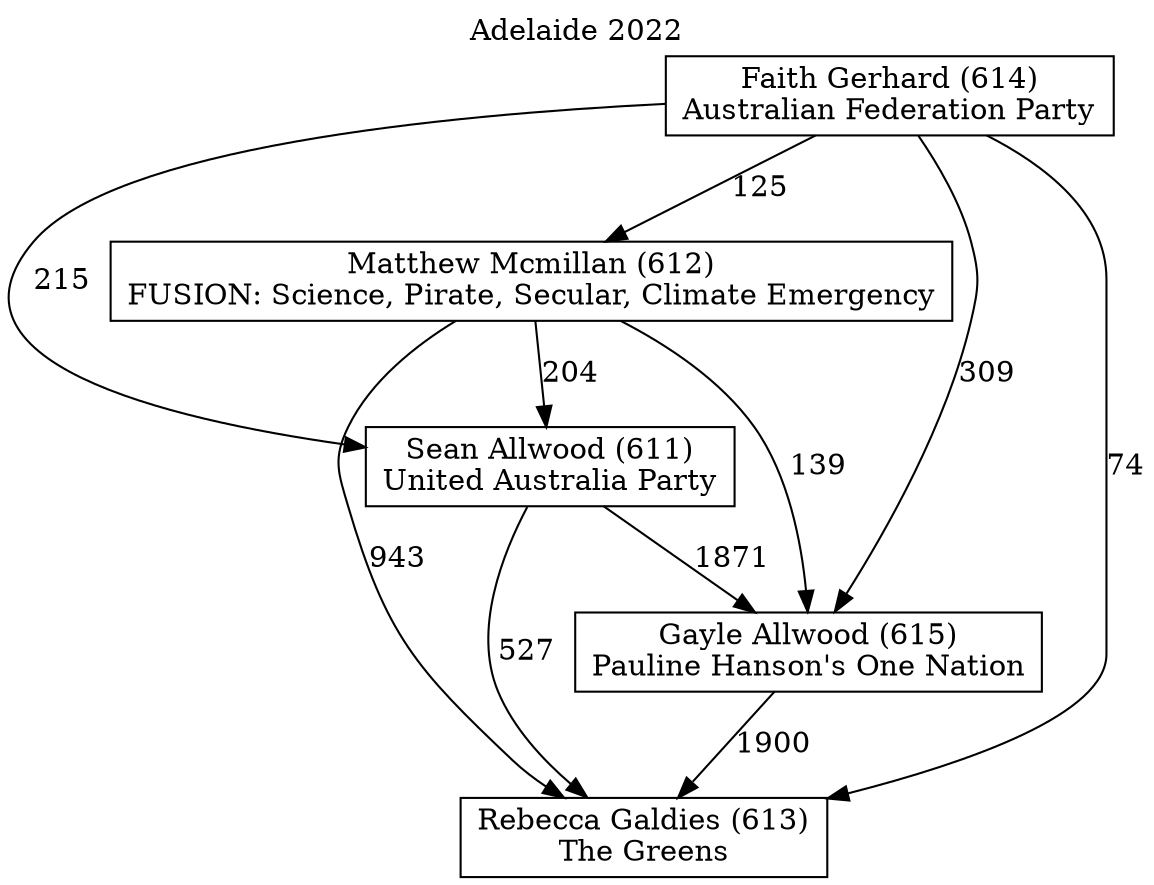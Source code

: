 // House preference flow
digraph "Rebecca Galdies (613)_Adelaide_2022" {
	graph [label="Adelaide 2022" labelloc=t mclimit=10]
	node [shape=box]
	"Rebecca Galdies (613)" [label="Rebecca Galdies (613)
The Greens"]
	"Gayle Allwood (615)" [label="Gayle Allwood (615)
Pauline Hanson's One Nation"]
	"Sean Allwood (611)" [label="Sean Allwood (611)
United Australia Party"]
	"Matthew Mcmillan (612)" [label="Matthew Mcmillan (612)
FUSION: Science, Pirate, Secular, Climate Emergency"]
	"Faith Gerhard (614)" [label="Faith Gerhard (614)
Australian Federation Party"]
	"Gayle Allwood (615)" -> "Rebecca Galdies (613)" [label=1900]
	"Sean Allwood (611)" -> "Gayle Allwood (615)" [label=1871]
	"Matthew Mcmillan (612)" -> "Sean Allwood (611)" [label=204]
	"Faith Gerhard (614)" -> "Matthew Mcmillan (612)" [label=125]
	"Sean Allwood (611)" -> "Rebecca Galdies (613)" [label=527]
	"Matthew Mcmillan (612)" -> "Rebecca Galdies (613)" [label=943]
	"Faith Gerhard (614)" -> "Rebecca Galdies (613)" [label=74]
	"Faith Gerhard (614)" -> "Sean Allwood (611)" [label=215]
	"Matthew Mcmillan (612)" -> "Gayle Allwood (615)" [label=139]
	"Faith Gerhard (614)" -> "Gayle Allwood (615)" [label=309]
}
